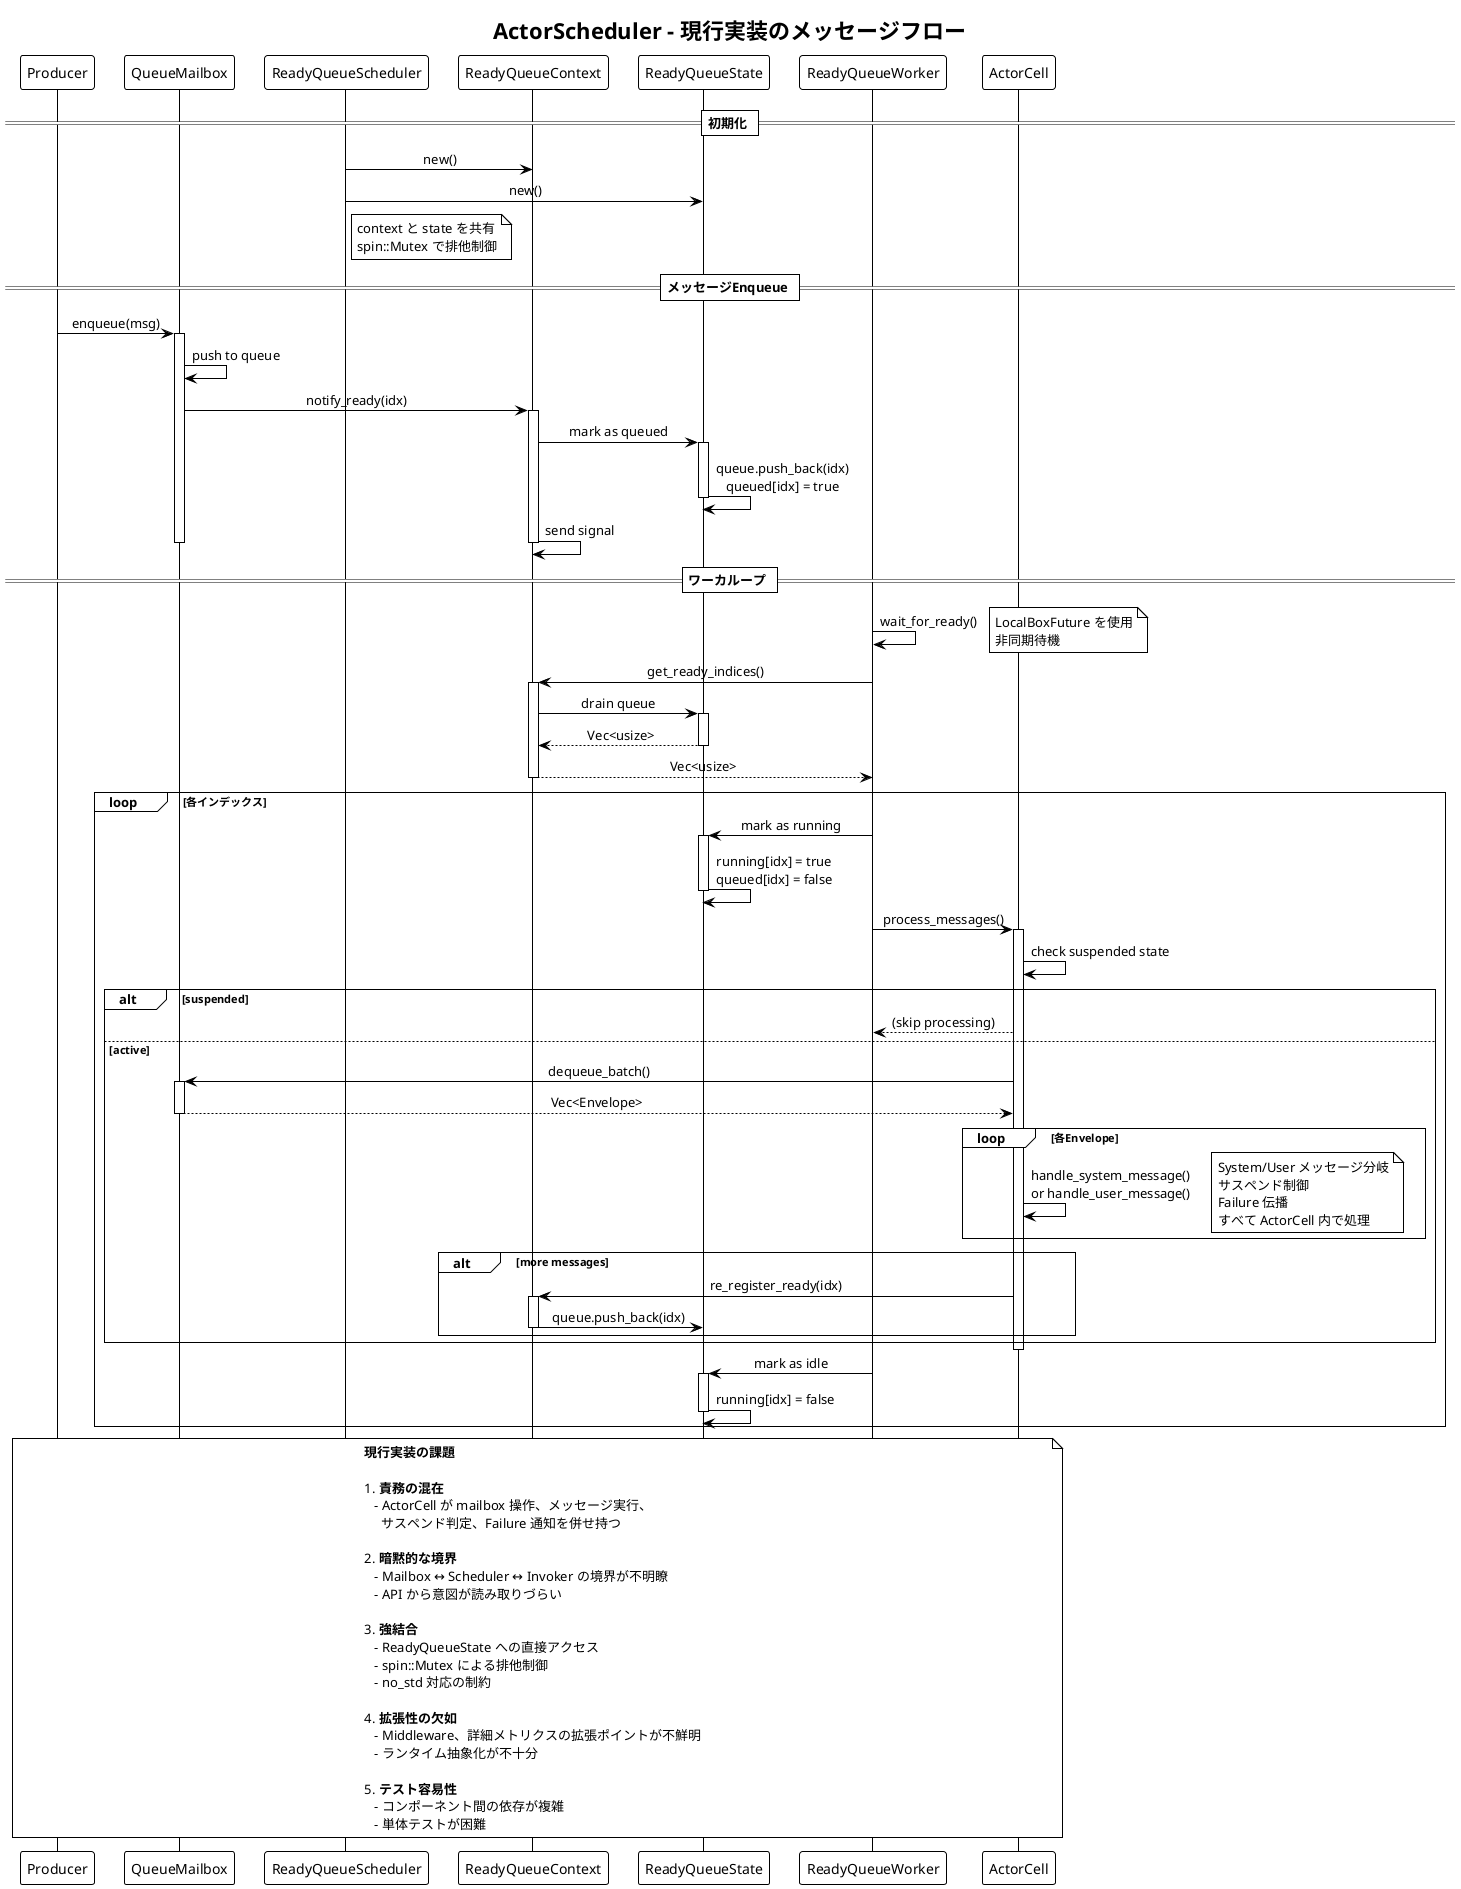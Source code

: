 @startuml scheduler_current_flow
!theme plain
skinparam sequenceMessageAlign center

title ActorScheduler - 現行実装のメッセージフロー

participant Producer
participant QueueMailbox
participant ReadyQueueScheduler
participant ReadyQueueContext
participant ReadyQueueState
participant ReadyQueueWorker
participant ActorCell

== 初期化 ==
ReadyQueueScheduler -> ReadyQueueContext: new()
ReadyQueueScheduler -> ReadyQueueState: new()
note right of ReadyQueueScheduler
  context と state を共有
  spin::Mutex で排他制御
end note

== メッセージEnqueue ==
Producer -> QueueMailbox: enqueue(msg)
activate QueueMailbox
QueueMailbox -> QueueMailbox: push to queue
QueueMailbox -> ReadyQueueContext: notify_ready(idx)
activate ReadyQueueContext
ReadyQueueContext -> ReadyQueueState: mark as queued
activate ReadyQueueState
ReadyQueueState -> ReadyQueueState: queue.push_back(idx)\nqueued[idx] = true
deactivate ReadyQueueState
ReadyQueueContext -> ReadyQueueContext: send signal
deactivate ReadyQueueContext
deactivate QueueMailbox

== ワーカループ ==
ReadyQueueWorker -> ReadyQueueWorker: wait_for_ready()
note right
  LocalBoxFuture を使用
  非同期待機
end note

ReadyQueueWorker -> ReadyQueueContext: get_ready_indices()
activate ReadyQueueContext
ReadyQueueContext -> ReadyQueueState: drain queue
activate ReadyQueueState
ReadyQueueState --> ReadyQueueContext: Vec<usize>
deactivate ReadyQueueState
ReadyQueueContext --> ReadyQueueWorker: Vec<usize>
deactivate ReadyQueueContext

loop 各インデックス
  ReadyQueueWorker -> ReadyQueueState: mark as running
  activate ReadyQueueState
  ReadyQueueState -> ReadyQueueState: running[idx] = true\nqueued[idx] = false
  deactivate ReadyQueueState

  ReadyQueueWorker -> ActorCell: process_messages()
  activate ActorCell

  ActorCell -> ActorCell: check suspended state
  alt suspended
    ActorCell --> ReadyQueueWorker: (skip processing)
  else active
    ActorCell -> QueueMailbox: dequeue_batch()
    activate QueueMailbox
    QueueMailbox --> ActorCell: Vec<Envelope>
    deactivate QueueMailbox

    loop 各Envelope
      ActorCell -> ActorCell: handle_system_message()\nor handle_user_message()
      note right
        System/User メッセージ分岐
        サスペンド制御
        Failure 伝播
        すべて ActorCell 内で処理
      end note
    end

    alt more messages
      ActorCell -> ReadyQueueContext: re_register_ready(idx)
      activate ReadyQueueContext
      ReadyQueueContext -> ReadyQueueState: queue.push_back(idx)
      deactivate ReadyQueueContext
    end
  end

  deactivate ActorCell

  ReadyQueueWorker -> ReadyQueueState: mark as idle
  activate ReadyQueueState
  ReadyQueueState -> ReadyQueueState: running[idx] = false
  deactivate ReadyQueueState
end

note over Producer, ActorCell
  **現行実装の課題**

  1. **責務の混在**
     - ActorCell が mailbox 操作、メッセージ実行、
       サスペンド判定、Failure 通知を併せ持つ

  2. **暗黙的な境界**
     - Mailbox ↔ Scheduler ↔ Invoker の境界が不明瞭
     - API から意図が読み取りづらい

  3. **強結合**
     - ReadyQueueState への直接アクセス
     - spin::Mutex による排他制御
     - no_std 対応の制約

  4. **拡張性の欠如**
     - Middleware、詳細メトリクスの拡張ポイントが不鮮明
     - ランタイム抽象化が不十分

  5. **テスト容易性**
     - コンポーネント間の依存が複雑
     - 単体テストが困難
end note

@enduml
